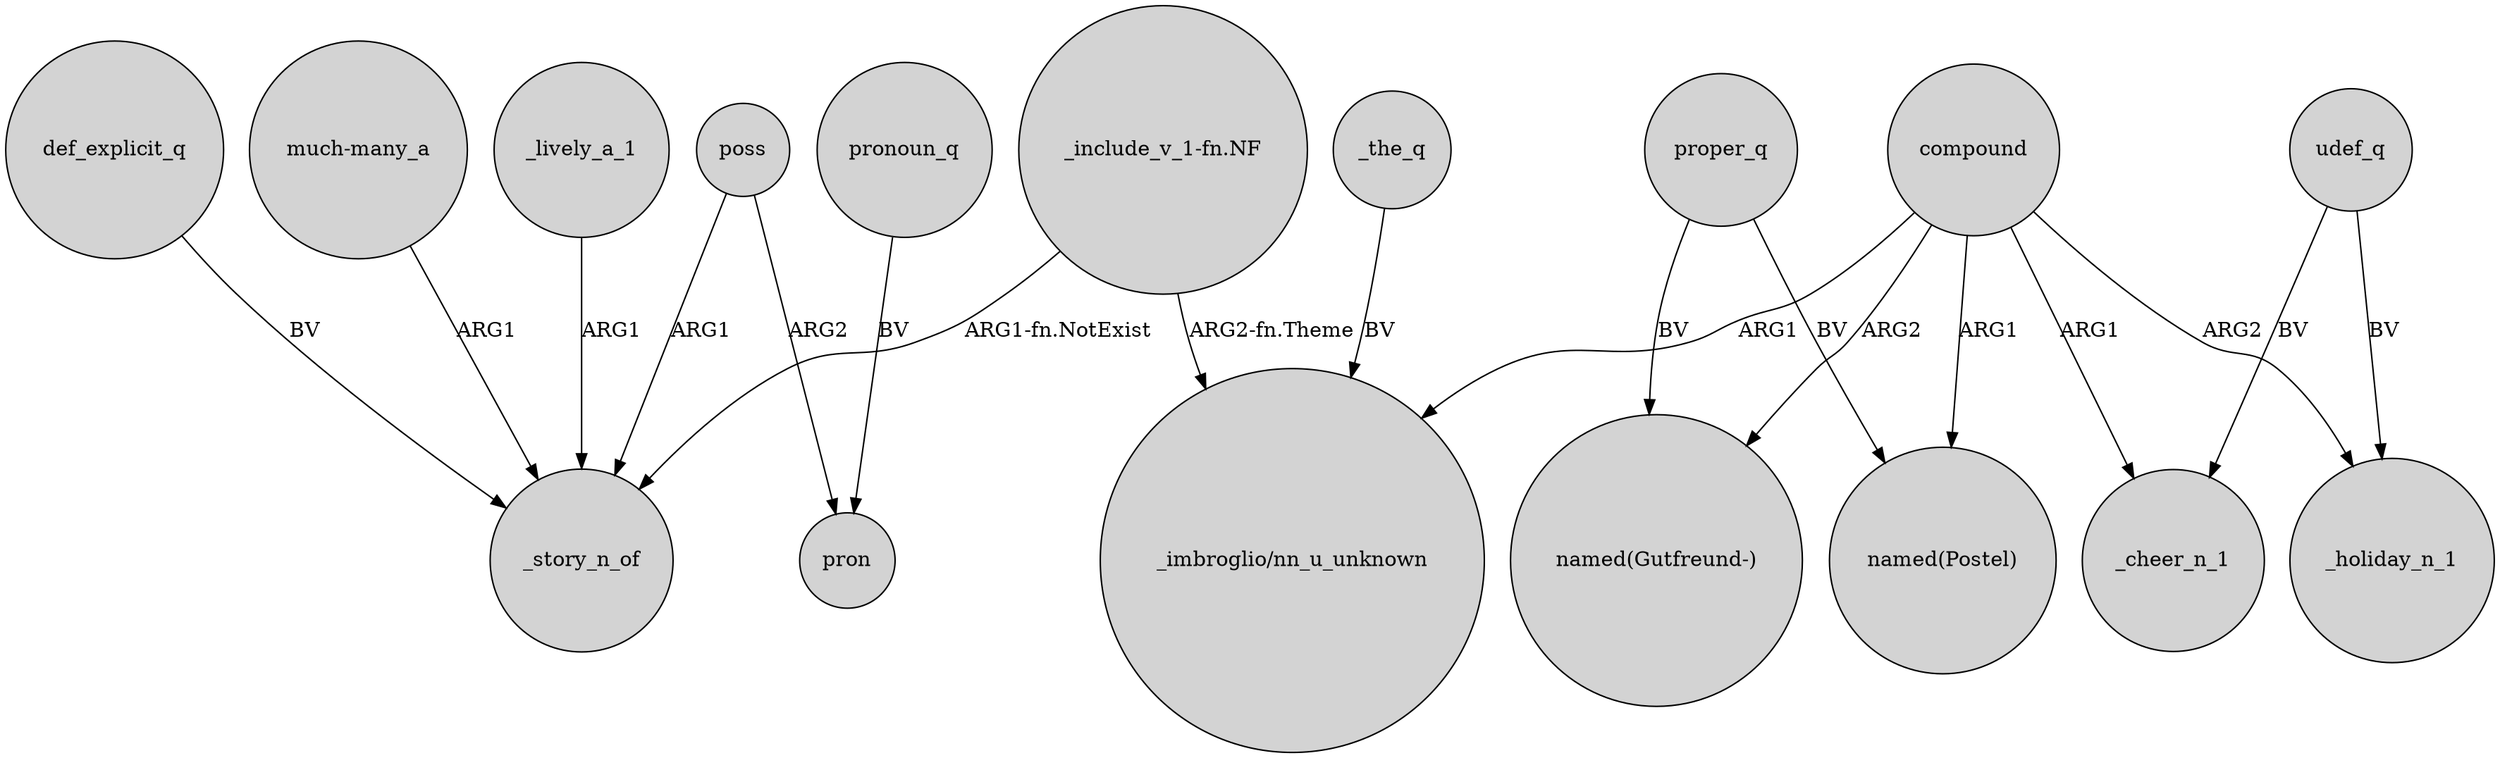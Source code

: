 digraph {
	node [shape=circle style=filled]
	poss -> _story_n_of [label=ARG1]
	_the_q -> "_imbroglio/nn_u_unknown" [label=BV]
	compound -> "_imbroglio/nn_u_unknown" [label=ARG1]
	"_include_v_1-fn.NF" -> "_imbroglio/nn_u_unknown" [label="ARG2-fn.Theme"]
	compound -> "named(Postel)" [label=ARG1]
	proper_q -> "named(Gutfreund-)" [label=BV]
	poss -> pron [label=ARG2]
	"_include_v_1-fn.NF" -> _story_n_of [label="ARG1-fn.NotExist"]
	def_explicit_q -> _story_n_of [label=BV]
	compound -> _cheer_n_1 [label=ARG1]
	udef_q -> _cheer_n_1 [label=BV]
	compound -> _holiday_n_1 [label=ARG2]
	udef_q -> _holiday_n_1 [label=BV]
	compound -> "named(Gutfreund-)" [label=ARG2]
	_lively_a_1 -> _story_n_of [label=ARG1]
	proper_q -> "named(Postel)" [label=BV]
	"much-many_a" -> _story_n_of [label=ARG1]
	pronoun_q -> pron [label=BV]
}
